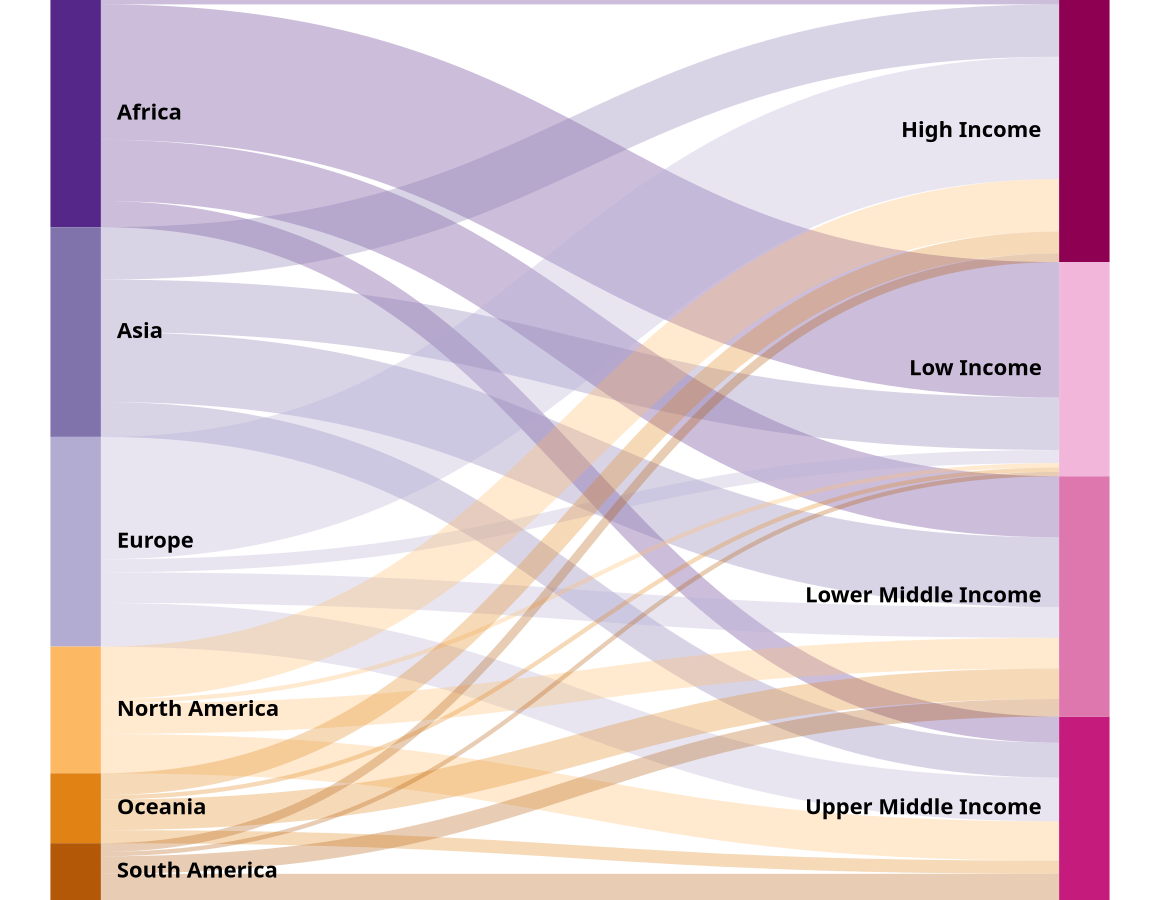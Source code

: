 {
  "$schema": "https://vega.github.io/schema/vega/v5.json",
  "width": 580,
  "height": 450,
  "data": [
    {
      "name": "continent_data",
      "values": {
        "aggregations": {
          "table": {
            "buckets": [
              {
                "key": {
                  "continent": "Africa",
                  "incomeLevel": "High Income"
                },
                "countryCount": 1
              },
              {
                "key": {
                  "continent": "Africa",
                  "incomeLevel": "Upper Middle Income"
                },
                "countryCount": 6
              },
              {
                "key": {
                  "continent": "Africa",
                  "incomeLevel": "Lower Middle Income"
                },
                "countryCount": 14
              },
              {
                "key": {
                  "continent": "Africa",
                  "incomeLevel": "Low Income"
                },
                "countryCount": 31
              },
              {
                "key": {
                  "continent": "Asia",
                  "incomeLevel": "High Income"
                },
                "countryCount": 12
              },
              {
                "key": {
                  "continent": "Asia",
                  "incomeLevel": "Upper Middle Income"
                },
                "countryCount": 8
              },
              {
                "key": {
                  "continent": "Asia",
                  "incomeLevel": "Lower Middle Income"
                },
                "countryCount": 16
              },
              {
                "key": {
                  "continent": "Asia",
                  "incomeLevel": "Low Income"
                },
                "countryCount": 12
              },
              {
                "key": {
                  "continent": "Europe",
                  "incomeLevel": "High Income"
                },
                "countryCount": 28
              },
              {
                "key": {
                  "continent": "Europe",
                  "incomeLevel": "Upper Middle Income"
                },
                "countryCount": 10
              },
              {
                "key": {
                  "continent": "Europe",
                  "incomeLevel": "Lower Middle Income"
                },
                "countryCount": 7
              },
              {
                "key": {
                  "continent": "Europe",
                  "incomeLevel": "Low Income"
                },
                "countryCount": 3
              },
              {
                "key": {
                  "continent": "North America",
                  "incomeLevel": "High Income"
                },
                "countryCount": 12
              },
              {
                "key": {
                  "continent": "North America",
                  "incomeLevel": "Upper Middle Income"
                },
                "countryCount": 9
              },
              {
                "key": {
                  "continent": "North America",
                  "incomeLevel": "Lower Middle Income"
                },
                "countryCount": 7
              },
              {
                "key": {
                  "continent": "North America",
                  "incomeLevel": "Low Income"
                },
                "countryCount": 1
              },
              {
                "key": {
                  "continent": "Oceania",
                  "incomeLevel": "High Income"
                },
                "countryCount": 5
              },
              {
                "key": {
                  "continent": "Oceania",
                  "incomeLevel": "Upper Middle Income"
                },
                "countryCount": 3
              },
              {
                "key": {
                  "continent": "Oceania",
                  "incomeLevel": "Lower Middle Income"
                },
                "countryCount": 7
              },
              {
                "key": {
                  "continent": "Oceania",
                  "incomeLevel": "Low Income"
                },
                "countryCount": 1
              },
              {
                "key": {
                  "continent": "South America",
                  "incomeLevel": "High Income"
                },
                "countryCount": 2
              },
              {
                "key": {
                  "continent": "South America",
                  "incomeLevel": "Upper Middle Income"
                },
                "countryCount": 6
              },
              {
                "key": {
                  "continent": "South America",
                  "incomeLevel": "Lower Middle Income"
                },
                "countryCount": 4
              },
              {
                "key": {
                  "continent": "South America",
                  "incomeLevel": "Low Income"
                },
                "countryCount": 1
              }
            ]
          }
        }
      },
      "format": { "property": "aggregations.table.buckets" },
      "transform": [
        { "type": "formula", "expr": "datum.key.continent", "as": "continent" },
        {
          "type": "formula",
          "expr": "datum.key.incomeLevel",
          "as": "incomeLevel"
        },
        {
          "type": "formula",
          "expr": "datum.countryCount",
          "as": "countryCount"
        }
      ]
    },
    {
      "name": "nodes",
      "source": "continent_data",
      "transform": [
        {
          "type": "filter",
          "expr": "!groupSelector || groupSelector.continent == datum.continent || groupSelector.incomeLevel == datum.incomeLevel"
        },
        {
          "type": "formula",
          "expr": "datum.continent + datum.incomeLevel",
          "as": "key"
        },
        {
          "type": "fold",
          "fields": ["continent", "incomeLevel"],
          "as": ["stackType", "groupId"]
        },
        {
          "type": "formula",
          "expr": "datum.stackType == 'continent' ? datum.continent + ' ' + datum.incomeLevel : datum.incomeLevel + ' ' + datum.continent",
          "as": "sortField"
        },
        {
          "type": "stack",
          "groupby": ["stackType"],
          "sort": { "field": "sortField", "order": "descending" },
          "field": "countryCount"
        },
        { "type": "formula", "expr": "(datum.y0 + datum.y1)/2", "as": "yc" }
      ]
    },
    {
      "name": "groups",
      "source": "nodes",
      "transform": [
        {
          "type": "aggregate",
          "groupby": ["stackType", "groupId"],
          "fields": ["countryCount"],
          "ops": ["sum"],
          "as": ["total"]
        },
        {
          "type": "stack",
          "groupby": ["stackType"],
          "sort": { "field": "groupId", "order": "descending" },
          "field": "total"
        },
        { "type": "formula", "expr": "scale('y', datum.y0)", "as": "scaledY0" },
        { "type": "formula", "expr": "scale('y', datum.y1)", "as": "scaledY1" },
        {
          "type": "formula",
          "expr": "datum.stackType == 'continent'",
          "as": "rightLabel"
        },
        {
          "type": "formula",
          "expr": "datum.total/domain('y')[1]",
          "as": "percentage"
        }
      ]
    },
    {
      "name": "destinationNodes",
      "source": "nodes",
      "transform": [
        { "type": "filter", "expr": "datum.stackType == 'incomeLevel'" }
      ]
    },
    {
      "name": "edges",
      "source": "nodes",
      "transform": [
        { "type": "filter", "expr": "datum.stackType == 'continent'" },
        {
          "type": "lookup",
          "from": "destinationNodes",
          "key": "key",
          "fields": ["key"],
          "as": ["target"]
        },
        {
          "type": "linkpath",
          "orient": "horizontal",
          "shape": "diagonal",
          "sourceY": { "expr": "scale('y', datum.yc)" },
          "sourceX": { "expr": "scale('x', 'continent') + bandwidth('x')" },
          "targetY": { "expr": "scale('y', datum.target.yc)" },
          "targetX": { "expr": "scale('x', 'incomeLevel')" }
        },
        {
          "type": "formula",
          "expr": "range('y')[0]-scale('y', datum.countryCount)",
          "as": "strokeWidth"
        },
        {
          "type": "formula",
          "expr": "datum.countryCount/domain('y')[1]",
          "as": "percentage"
        }
      ]
    }
  ],
  "scales": [
    {
      "name": "x",
      "type": "band",
      "range": "width",
      "domain": ["continent", "incomeLevel"],
      "paddingOuter": 0.05,
      "paddingInner": 0.95
    },
    {
      "name": "y",
      "type": "linear",
      "range": "height",
      "domain": { "data": "nodes", "field": "y1" }
    },
    {
      "name": "color",
      "type": "ordinal",
      "range": [
        "#542788",
        "#8073ac",
        "#b2abd2",
        "#fdb863",
        "#e08214",
        "#b35806",
        "#8e0152",
        "#c51b7d",
        "#de77ae",
        "#f1b6da"
      ],
      "domain": {
        "data": "continent_data",
        "fields": ["continent", "incomeLevel"]
      }
    },
    {
      "name": "stackNames",
      "type": "ordinal",
      "range": ["Continent", "Income Level"],
      "domain": ["continent", "incomeLevel"]
    }
  ],
  "marks": [
    {
      "type": "path",
      "name": "edgeMark",
      "from": { "data": "edges" },
      "clip": true,
      "encode": {
        "update": {
          "stroke": [
            {
              "test": "groupSelector && groupSelector.stackType == 'continent'",
              "scale": "color",
              "field": "incomeLevel"
            },
            { "scale": "color", "field": "continent" }
          ],
          "strokeWidth": { "field": "strokeWidth" },
          "path": { "field": "path" },
          "strokeOpacity": {
            "signal": "!groupSelector && (groupHover.continent == datum.continent || groupHover.incomeLevel == datum.incomeLevel) ? 0.9 : 0.3"
          },
          "zindex": {
            "signal": "!groupSelector && (groupHover.continent == datum.continent || groupHover.incomeLevel == datum.incomeLevel) ? 1 : 0"
          },
          "tooltip": {
            "signal": "'Continent: ' + datum.continent + ' | Income Group: ' + datum.incomeLevel + ' | Countries: ' + format(datum.countryCount, ',.0f') + ' (' + format(datum.percentage, '.1%') + ')'"
          }
        },
        "hover": {
          "strokeOpacity": { "value": 1 }
        }
      }
    },
    {
      "type": "rect",
      "name": "groupMark",
      "from": { "data": "groups" },
      "encode": {
        "enter": {
          "fill": { "scale": "color", "field": "groupId" },
          "width": { "scale": "x", "band": 1 }
        },
        "update": {
          "x": { "scale": "x", "field": "stackType" },
          "y": { "field": "scaledY0" },
          "y2": { "field": "scaledY1" },
          "fillOpacity": { "value": 1 },
          "tooltip": {
            "signal": "datum.groupId + ': ' + format(datum.total, ',.0f') + ' countries (' + format(datum.percentage, '.1%') + ')'"
          }
        },
        "hover": {
          "fillOpacity": { "value": 1 }
        }
      }
    },
    {
      "type": "text",
      "from": { "data": "groups" },
      "interactive": false,
      "encode": {
        "update": {
          "x": {
            "signal": "scale('x', datum.stackType) + (datum.rightLabel ? bandwidth('x') + 8 : -8)"
          },
          "yc": { "signal": "(datum.scaledY0 + datum.scaledY1)/2" },
          "align": { "signal": "datum.rightLabel ? 'left' : 'right'" },
          "baseline": { "value": "middle" },
          "fontWeight": { "value": "bold" },
          "text": {
            "signal": "abs(datum.scaledY0 - datum.scaledY1) > 13 ? datum.groupId : ''"
          }
        }
      }
    },
    {
      "type": "group",
      "data": [
        {
          "name": "dataForShowAll",
          "values": [{}],
          "transform": [{ "type": "filter", "expr": "groupSelector" }]
        }
      ],
      "encode": {
        "enter": {
          "xc": { "signal": "width/2" },
          "y": { "value": 30 },
          "width": { "value": 80 },
          "height": { "value": 30 }
        }
      },
      "marks": [
        {
          "type": "group",
          "name": "groupReset",
          "from": { "data": "dataForShowAll" },
          "encode": {
            "enter": {
              "cornerRadius": { "value": 6 },
              "fill": { "value": "#f5f5f5" },
              "stroke": { "value": "#c1c1c1" },
              "strokeWidth": { "value": 2 },
              "height": { "field": { "group": "height" } },
              "width": { "field": { "group": "width" } }
            },
            "update": {
              "opacity": { "value": 1 }
            },
            "hover": {
              "opacity": { "value": 0.7 }
            }
          },
          "marks": [
            {
              "type": "text",
              "interactive": false,
              "encode": {
                "enter": {
                  "xc": { "field": { "group": "width" }, "mult": 0.5 },
                  "yc": {
                    "field": { "group": "height" },
                    "mult": 0.5
                  },
                  "align": { "value": "center" },
                  "baseline": { "value": "middle" },
                  "fontWeight": { "value": "bold" },
                  "text": { "value": "Show All" }
                }
              }
            }
          ]
        }
      ]
    }
  ],
  "signals": [
    {
      "name": "groupHover",
      "value": {},
      "on": [
        {
          "events": "@groupMark:mouseover",
          "update": "{continent: datum.stackType == 'continent' && datum.groupId, incomeLevel: datum.stackType == 'incomeLevel' && datum.groupId}"
        },
        { "events": "mouseout", "update": "{}" }
      ]
    },
    {
      "name": "groupSelector",
      "value": false,
      "on": [
        {
          "events": "@groupMark:click!",
          "update": "{stackType: datum.stackType, continent: datum.stackType == 'continent' && datum.groupId, incomeLevel: datum.stackType == 'incomeLevel' && datum.groupId}"
        },
        {
          "events": [
            { "type": "click", "markname": "groupReset" },
            { "type": "dblclick" }
          ],
          "update": "false"
        }
      ]
    }
  ]
}
